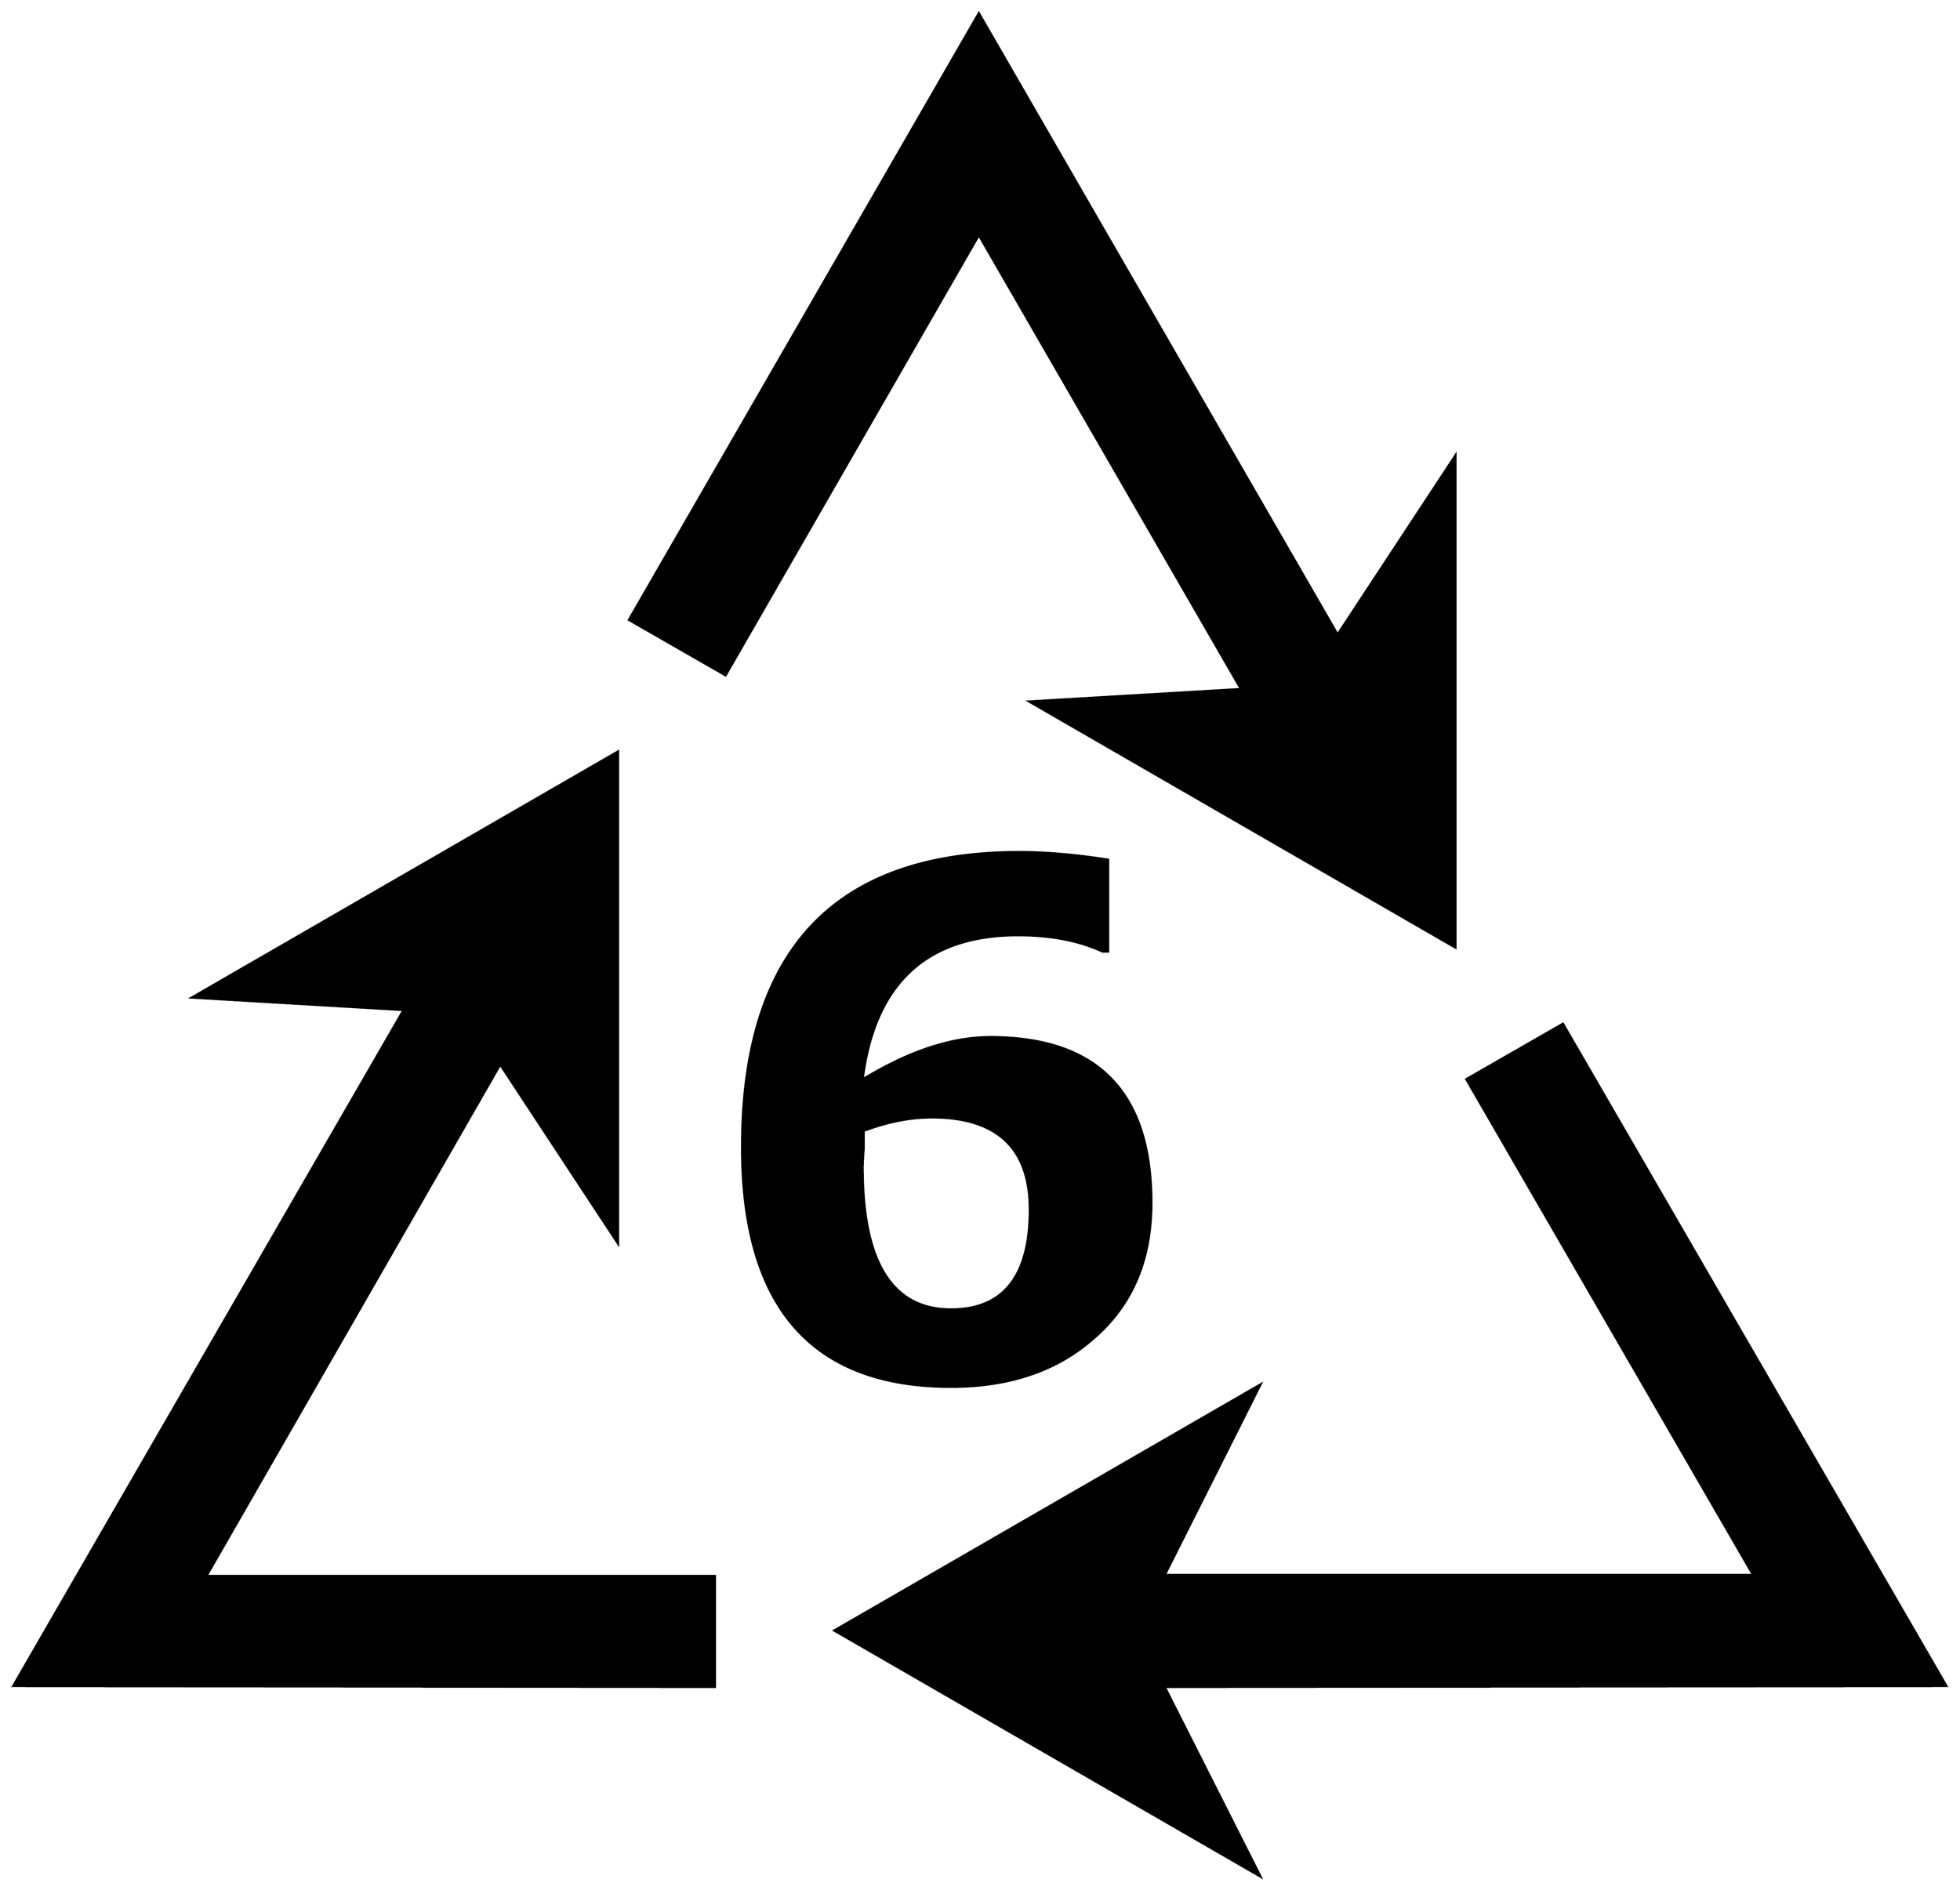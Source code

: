 


\begin{tikzpicture}[y=0.80pt, x=0.80pt, yscale=-1.0, xscale=1.0, inner sep=0pt, outer sep=0pt]
\begin{scope}[shift={(100.0,1696.0)},nonzero rule]
  \path[draw=.,fill=.,line width=1.600pt] (1520.0,-569.0) --
    (1075.0,-826.0) -- (1296.0,-839.0) -- (1023.0,-1312.0) --
    (759.0,-853.0) -- (658.0,-911.0) -- (1023.0,-1544.0) --
    (1397.0,-896.0) -- (1520.0,-1083.0) -- (1520.0,-569.0) --
    cycle(2032.0,201.0) -- (1217.0,202.0) -- (1317.0,400.0) --
    (872.0,143.0) -- (1317.0,-114.0) -- (1217.0,85.0) --
    (1830.0,85.0) -- (1531.0,-432.0) -- (1632.0,-490.0) --
    (2032.0,201.0) -- cycle(1203.0,-303.0) .. controls
    (1203.0,-243.0) and (1182.667,-195.667) .. (1142.0,-161.0) ..
    controls (1104.0,-127.667) and (1054.667,-111.0) ..
    (994.0,-111.0) .. controls (848.667,-111.0) and (776.0,-194.333)
    .. (776.0,-361.0) .. controls (776.0,-566.333) and
    (872.333,-669.0) .. (1065.0,-669.0) .. controls
    (1093.0,-669.0) and (1124.0,-666.333) .. (1158.0,-661.0) --
    (1158.0,-565.0) -- (1152.0,-565.0) .. controls
    (1127.333,-576.333) and (1098.0,-582.0) .. (1064.0,-582.0) ..
    controls (968.667,-582.0) and (914.667,-532.0) .. (902.0,-432.0)
    .. controls (950.0,-461.333) and (994.333,-476.0) ..
    (1035.0,-476.0) .. controls (1147.0,-476.0) and
    (1203.0,-418.333) .. (1203.0,-303.0) -- cycle(748.0,202.0) --
    (16.0,201.0) -- (423.0,-504.0) -- (202.0,-517.0) --
    (647.0,-774.0) -- (647.0,-260.0) -- (524.0,-447.0) --
    (218.0,86.0) -- (748.0,86.0) -- (748.0,202.0) --
    cycle(1076.0,-296.0) .. controls (1076.0,-360.0) and
    (1042.0,-392.0) .. (974.0,-392.0) .. controls (951.333,-392.0)
    and (927.667,-387.333) .. (903.0,-378.0) .. controls
    (903.0,-374.0) and (903.0,-367.667) .. (903.0,-359.0) ..
    controls (902.333,-350.333) and (902.0,-344.0) .. (902.0,-340.0)
    .. controls (902.0,-241.333) and (932.667,-192.0) ..
    (994.0,-192.0) .. controls (1048.667,-192.0) and
    (1076.0,-226.667) .. (1076.0,-296.0) -- cycle;
\end{scope}

\end{tikzpicture}

